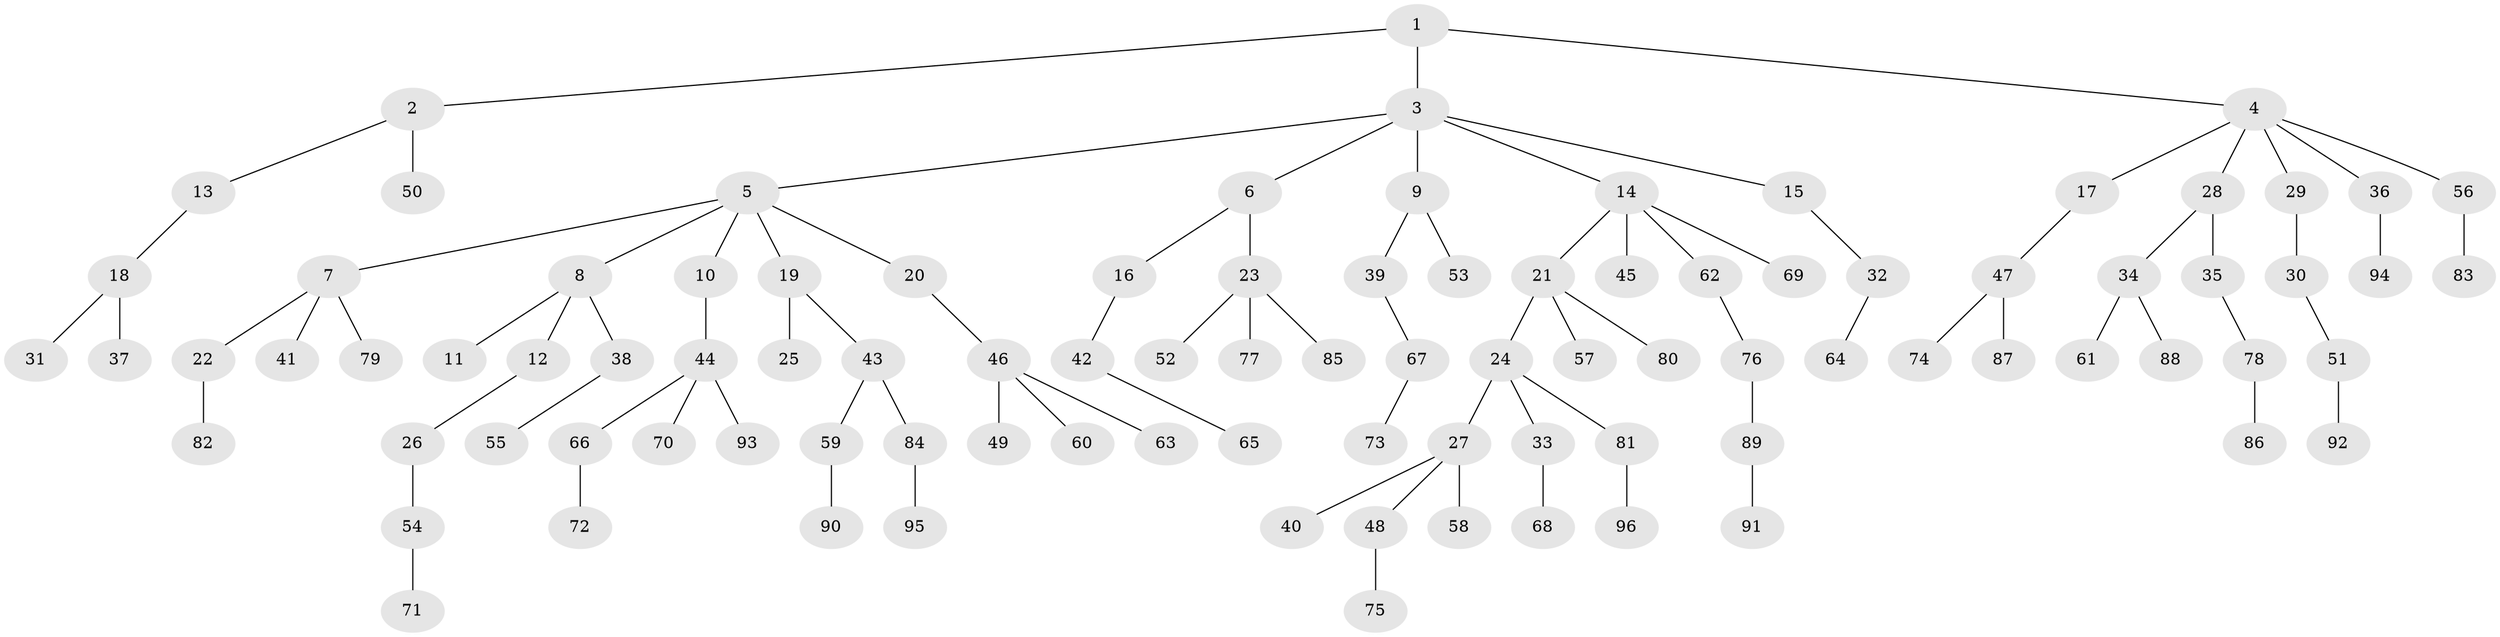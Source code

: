 // Generated by graph-tools (version 1.1) at 2025/15/03/09/25 04:15:20]
// undirected, 96 vertices, 95 edges
graph export_dot {
graph [start="1"]
  node [color=gray90,style=filled];
  1;
  2;
  3;
  4;
  5;
  6;
  7;
  8;
  9;
  10;
  11;
  12;
  13;
  14;
  15;
  16;
  17;
  18;
  19;
  20;
  21;
  22;
  23;
  24;
  25;
  26;
  27;
  28;
  29;
  30;
  31;
  32;
  33;
  34;
  35;
  36;
  37;
  38;
  39;
  40;
  41;
  42;
  43;
  44;
  45;
  46;
  47;
  48;
  49;
  50;
  51;
  52;
  53;
  54;
  55;
  56;
  57;
  58;
  59;
  60;
  61;
  62;
  63;
  64;
  65;
  66;
  67;
  68;
  69;
  70;
  71;
  72;
  73;
  74;
  75;
  76;
  77;
  78;
  79;
  80;
  81;
  82;
  83;
  84;
  85;
  86;
  87;
  88;
  89;
  90;
  91;
  92;
  93;
  94;
  95;
  96;
  1 -- 2;
  1 -- 3;
  1 -- 4;
  2 -- 13;
  2 -- 50;
  3 -- 5;
  3 -- 6;
  3 -- 9;
  3 -- 14;
  3 -- 15;
  4 -- 17;
  4 -- 28;
  4 -- 29;
  4 -- 36;
  4 -- 56;
  5 -- 7;
  5 -- 8;
  5 -- 10;
  5 -- 19;
  5 -- 20;
  6 -- 16;
  6 -- 23;
  7 -- 22;
  7 -- 41;
  7 -- 79;
  8 -- 11;
  8 -- 12;
  8 -- 38;
  9 -- 39;
  9 -- 53;
  10 -- 44;
  12 -- 26;
  13 -- 18;
  14 -- 21;
  14 -- 45;
  14 -- 62;
  14 -- 69;
  15 -- 32;
  16 -- 42;
  17 -- 47;
  18 -- 31;
  18 -- 37;
  19 -- 25;
  19 -- 43;
  20 -- 46;
  21 -- 24;
  21 -- 57;
  21 -- 80;
  22 -- 82;
  23 -- 52;
  23 -- 77;
  23 -- 85;
  24 -- 27;
  24 -- 33;
  24 -- 81;
  26 -- 54;
  27 -- 40;
  27 -- 48;
  27 -- 58;
  28 -- 34;
  28 -- 35;
  29 -- 30;
  30 -- 51;
  32 -- 64;
  33 -- 68;
  34 -- 61;
  34 -- 88;
  35 -- 78;
  36 -- 94;
  38 -- 55;
  39 -- 67;
  42 -- 65;
  43 -- 59;
  43 -- 84;
  44 -- 66;
  44 -- 70;
  44 -- 93;
  46 -- 49;
  46 -- 60;
  46 -- 63;
  47 -- 74;
  47 -- 87;
  48 -- 75;
  51 -- 92;
  54 -- 71;
  56 -- 83;
  59 -- 90;
  62 -- 76;
  66 -- 72;
  67 -- 73;
  76 -- 89;
  78 -- 86;
  81 -- 96;
  84 -- 95;
  89 -- 91;
}
